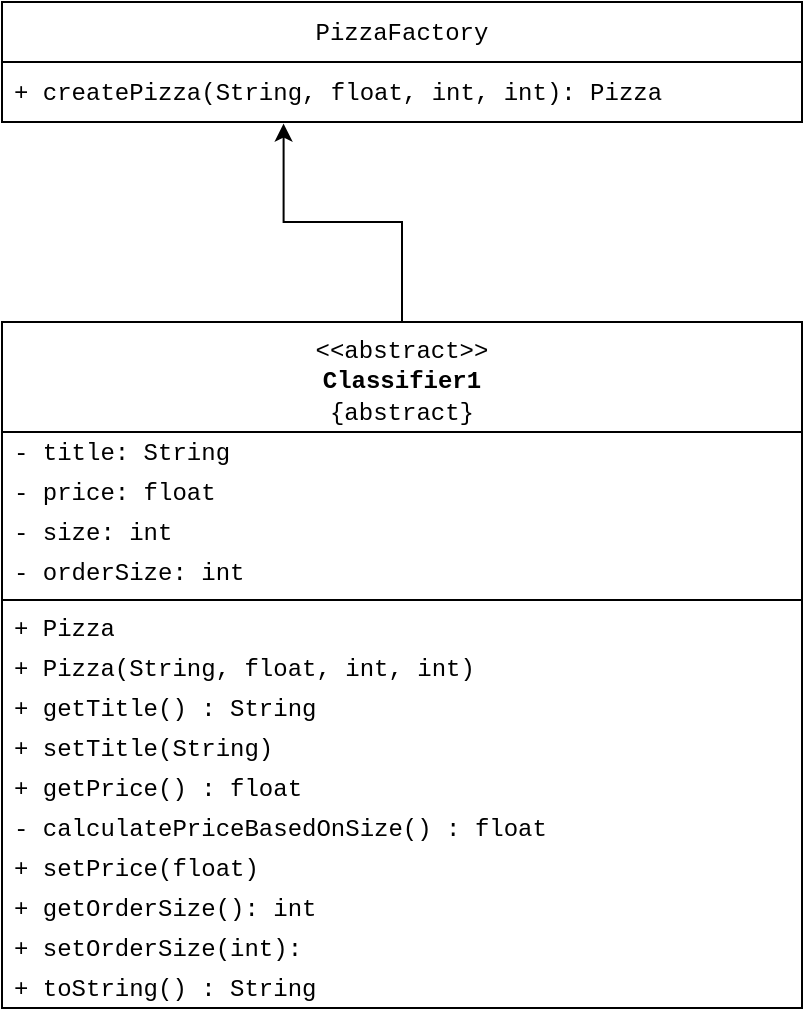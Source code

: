 <mxfile version="22.0.8" type="github">
  <diagram name="Page-1" id="MFkILY57AqbYTuTYySm0">
    <mxGraphModel dx="618" dy="678" grid="1" gridSize="10" guides="1" tooltips="1" connect="1" arrows="1" fold="1" page="1" pageScale="1" pageWidth="850" pageHeight="1100" math="0" shadow="0">
      <root>
        <mxCell id="0" />
        <mxCell id="1" parent="0" />
        <mxCell id="oBUzUZn53Zp_ok-Vicc8-1" value="&lt;font face=&quot;Courier New&quot;&gt;PizzaFactory  &lt;/font&gt;" style="swimlane;fontStyle=0;childLayout=stackLayout;horizontal=1;startSize=30;horizontalStack=0;resizeParent=1;resizeParentMax=0;resizeLast=0;collapsible=1;marginBottom=0;whiteSpace=wrap;html=1;" vertex="1" parent="1">
          <mxGeometry x="160" y="80" width="400" height="60" as="geometry" />
        </mxCell>
        <mxCell id="oBUzUZn53Zp_ok-Vicc8-2" value="&lt;font face=&quot;Courier New&quot;&gt;+ createPizza(String, float, int, int): Pizza&lt;/font&gt;" style="text;strokeColor=none;fillColor=none;align=left;verticalAlign=middle;spacingLeft=4;spacingRight=4;overflow=hidden;points=[[0,0.5],[1,0.5]];portConstraint=eastwest;rotatable=0;whiteSpace=wrap;html=1;" vertex="1" parent="oBUzUZn53Zp_ok-Vicc8-1">
          <mxGeometry y="30" width="400" height="30" as="geometry" />
        </mxCell>
        <mxCell id="oBUzUZn53Zp_ok-Vicc8-10" value="&lt;font face=&quot;Courier New&quot;&gt;&amp;lt;&amp;lt;abstract&amp;gt;&amp;gt;&lt;br&gt;&lt;b&gt;Classifier1&lt;/b&gt;&lt;br&gt;{abstract}&lt;/font&gt;" style="swimlane;fontStyle=0;align=center;verticalAlign=top;childLayout=stackLayout;horizontal=1;startSize=55;horizontalStack=0;resizeParent=1;resizeParentMax=0;resizeLast=0;collapsible=0;marginBottom=0;html=1;whiteSpace=wrap;" vertex="1" parent="1">
          <mxGeometry x="160" y="240" width="400" height="343" as="geometry" />
        </mxCell>
        <mxCell id="oBUzUZn53Zp_ok-Vicc8-12" value="&lt;font face=&quot;Courier New&quot;&gt;- title: String&lt;/font&gt;" style="text;html=1;strokeColor=none;fillColor=none;align=left;verticalAlign=middle;spacingLeft=4;spacingRight=4;overflow=hidden;rotatable=0;points=[[0,0.5],[1,0.5]];portConstraint=eastwest;whiteSpace=wrap;" vertex="1" parent="oBUzUZn53Zp_ok-Vicc8-10">
          <mxGeometry y="55" width="400" height="20" as="geometry" />
        </mxCell>
        <mxCell id="oBUzUZn53Zp_ok-Vicc8-14" value="&lt;font face=&quot;Courier New&quot;&gt;- price: float&lt;/font&gt;" style="text;html=1;strokeColor=none;fillColor=none;align=left;verticalAlign=middle;spacingLeft=4;spacingRight=4;overflow=hidden;rotatable=0;points=[[0,0.5],[1,0.5]];portConstraint=eastwest;whiteSpace=wrap;" vertex="1" parent="oBUzUZn53Zp_ok-Vicc8-10">
          <mxGeometry y="75" width="400" height="20" as="geometry" />
        </mxCell>
        <mxCell id="oBUzUZn53Zp_ok-Vicc8-19" value="&lt;font face=&quot;Courier New&quot;&gt;- size: int&lt;/font&gt;" style="text;html=1;strokeColor=none;fillColor=none;align=left;verticalAlign=middle;spacingLeft=4;spacingRight=4;overflow=hidden;rotatable=0;points=[[0,0.5],[1,0.5]];portConstraint=eastwest;whiteSpace=wrap;" vertex="1" parent="oBUzUZn53Zp_ok-Vicc8-10">
          <mxGeometry y="95" width="400" height="20" as="geometry" />
        </mxCell>
        <mxCell id="oBUzUZn53Zp_ok-Vicc8-22" value="&lt;font face=&quot;Courier New&quot;&gt;- orderSize: int&lt;/font&gt;" style="text;html=1;strokeColor=none;fillColor=none;align=left;verticalAlign=middle;spacingLeft=4;spacingRight=4;overflow=hidden;rotatable=0;points=[[0,0.5],[1,0.5]];portConstraint=eastwest;whiteSpace=wrap;" vertex="1" parent="oBUzUZn53Zp_ok-Vicc8-10">
          <mxGeometry y="115" width="400" height="20" as="geometry" />
        </mxCell>
        <mxCell id="oBUzUZn53Zp_ok-Vicc8-15" value="" style="line;strokeWidth=1;fillColor=none;align=left;verticalAlign=middle;spacingTop=-1;spacingLeft=3;spacingRight=3;rotatable=0;labelPosition=right;points=[];portConstraint=eastwest;" vertex="1" parent="oBUzUZn53Zp_ok-Vicc8-10">
          <mxGeometry y="135" width="400" height="8" as="geometry" />
        </mxCell>
        <mxCell id="oBUzUZn53Zp_ok-Vicc8-17" value="&lt;font face=&quot;Courier New&quot;&gt;+ Pizza&lt;/font&gt;" style="text;html=1;strokeColor=none;fillColor=none;align=left;verticalAlign=middle;spacingLeft=4;spacingRight=4;overflow=hidden;rotatable=0;points=[[0,0.5],[1,0.5]];portConstraint=eastwest;whiteSpace=wrap;" vertex="1" parent="oBUzUZn53Zp_ok-Vicc8-10">
          <mxGeometry y="143" width="400" height="20" as="geometry" />
        </mxCell>
        <mxCell id="oBUzUZn53Zp_ok-Vicc8-24" value="&lt;font face=&quot;Courier New&quot;&gt;+ Pizza(String, float, int, int)&lt;/font&gt;" style="text;html=1;strokeColor=none;fillColor=none;align=left;verticalAlign=middle;spacingLeft=4;spacingRight=4;overflow=hidden;rotatable=0;points=[[0,0.5],[1,0.5]];portConstraint=eastwest;whiteSpace=wrap;" vertex="1" parent="oBUzUZn53Zp_ok-Vicc8-10">
          <mxGeometry y="163" width="400" height="20" as="geometry" />
        </mxCell>
        <mxCell id="oBUzUZn53Zp_ok-Vicc8-27" value="&lt;font face=&quot;Courier New&quot;&gt;+ getTitle() : String&lt;/font&gt;" style="text;html=1;strokeColor=none;fillColor=none;align=left;verticalAlign=middle;spacingLeft=4;spacingRight=4;overflow=hidden;rotatable=0;points=[[0,0.5],[1,0.5]];portConstraint=eastwest;whiteSpace=wrap;" vertex="1" parent="oBUzUZn53Zp_ok-Vicc8-10">
          <mxGeometry y="183" width="400" height="20" as="geometry" />
        </mxCell>
        <mxCell id="oBUzUZn53Zp_ok-Vicc8-31" value="&lt;font face=&quot;Courier New&quot;&gt;+ setTitle(String)&amp;nbsp;&lt;/font&gt;" style="text;html=1;strokeColor=none;fillColor=none;align=left;verticalAlign=middle;spacingLeft=4;spacingRight=4;overflow=hidden;rotatable=0;points=[[0,0.5],[1,0.5]];portConstraint=eastwest;whiteSpace=wrap;" vertex="1" parent="oBUzUZn53Zp_ok-Vicc8-10">
          <mxGeometry y="203" width="400" height="20" as="geometry" />
        </mxCell>
        <mxCell id="oBUzUZn53Zp_ok-Vicc8-33" value="&lt;font face=&quot;Courier New&quot;&gt;+ getPrice() : float&amp;nbsp;&lt;/font&gt;" style="text;html=1;strokeColor=none;fillColor=none;align=left;verticalAlign=middle;spacingLeft=4;spacingRight=4;overflow=hidden;rotatable=0;points=[[0,0.5],[1,0.5]];portConstraint=eastwest;whiteSpace=wrap;" vertex="1" parent="oBUzUZn53Zp_ok-Vicc8-10">
          <mxGeometry y="223" width="400" height="20" as="geometry" />
        </mxCell>
        <mxCell id="oBUzUZn53Zp_ok-Vicc8-36" value="&lt;font face=&quot;Courier New&quot;&gt;- calculatePriceBasedOnSize() : float&lt;/font&gt;" style="text;html=1;strokeColor=none;fillColor=none;align=left;verticalAlign=middle;spacingLeft=4;spacingRight=4;overflow=hidden;rotatable=0;points=[[0,0.5],[1,0.5]];portConstraint=eastwest;whiteSpace=wrap;" vertex="1" parent="oBUzUZn53Zp_ok-Vicc8-10">
          <mxGeometry y="243" width="400" height="20" as="geometry" />
        </mxCell>
        <mxCell id="oBUzUZn53Zp_ok-Vicc8-37" value="&lt;font face=&quot;Courier New&quot;&gt;+ setPrice(float)&lt;/font&gt;" style="text;html=1;strokeColor=none;fillColor=none;align=left;verticalAlign=middle;spacingLeft=4;spacingRight=4;overflow=hidden;rotatable=0;points=[[0,0.5],[1,0.5]];portConstraint=eastwest;whiteSpace=wrap;" vertex="1" parent="oBUzUZn53Zp_ok-Vicc8-10">
          <mxGeometry y="263" width="400" height="20" as="geometry" />
        </mxCell>
        <mxCell id="oBUzUZn53Zp_ok-Vicc8-38" value="&lt;font face=&quot;Courier New&quot;&gt;+ getOrderSize(): int&lt;/font&gt;" style="text;html=1;strokeColor=none;fillColor=none;align=left;verticalAlign=middle;spacingLeft=4;spacingRight=4;overflow=hidden;rotatable=0;points=[[0,0.5],[1,0.5]];portConstraint=eastwest;whiteSpace=wrap;" vertex="1" parent="oBUzUZn53Zp_ok-Vicc8-10">
          <mxGeometry y="283" width="400" height="20" as="geometry" />
        </mxCell>
        <mxCell id="oBUzUZn53Zp_ok-Vicc8-40" value="&lt;font face=&quot;Courier New&quot;&gt;+ setOrderSize(int):&amp;nbsp;&lt;/font&gt;" style="text;html=1;strokeColor=none;fillColor=none;align=left;verticalAlign=middle;spacingLeft=4;spacingRight=4;overflow=hidden;rotatable=0;points=[[0,0.5],[1,0.5]];portConstraint=eastwest;whiteSpace=wrap;" vertex="1" parent="oBUzUZn53Zp_ok-Vicc8-10">
          <mxGeometry y="303" width="400" height="20" as="geometry" />
        </mxCell>
        <mxCell id="oBUzUZn53Zp_ok-Vicc8-41" value="&lt;font face=&quot;Courier New&quot;&gt;+ toString() : String&lt;/font&gt;" style="text;html=1;strokeColor=none;fillColor=none;align=left;verticalAlign=middle;spacingLeft=4;spacingRight=4;overflow=hidden;rotatable=0;points=[[0,0.5],[1,0.5]];portConstraint=eastwest;whiteSpace=wrap;" vertex="1" parent="oBUzUZn53Zp_ok-Vicc8-10">
          <mxGeometry y="323" width="400" height="20" as="geometry" />
        </mxCell>
        <mxCell id="oBUzUZn53Zp_ok-Vicc8-42" style="edgeStyle=orthogonalEdgeStyle;rounded=0;orthogonalLoop=1;jettySize=auto;html=1;entryX=0.352;entryY=1.027;entryDx=0;entryDy=0;entryPerimeter=0;" edge="1" parent="1" source="oBUzUZn53Zp_ok-Vicc8-10" target="oBUzUZn53Zp_ok-Vicc8-2">
          <mxGeometry relative="1" as="geometry" />
        </mxCell>
      </root>
    </mxGraphModel>
  </diagram>
</mxfile>
